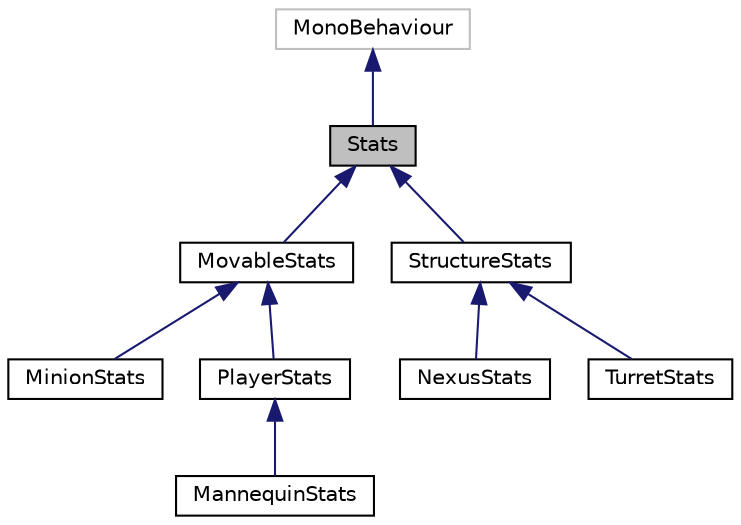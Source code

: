digraph "Stats"
{
 // INTERACTIVE_SVG=YES
 // LATEX_PDF_SIZE
  edge [fontname="Helvetica",fontsize="10",labelfontname="Helvetica",labelfontsize="10"];
  node [fontname="Helvetica",fontsize="10",shape=record];
  Node1 [label="Stats",height=0.2,width=0.4,color="black", fillcolor="grey75", style="filled", fontcolor="black",tooltip=" "];
  Node2 -> Node1 [dir="back",color="midnightblue",fontsize="10",style="solid",fontname="Helvetica"];
  Node2 [label="MonoBehaviour",height=0.2,width=0.4,color="grey75", fillcolor="white", style="filled",tooltip=" "];
  Node1 -> Node3 [dir="back",color="midnightblue",fontsize="10",style="solid",fontname="Helvetica"];
  Node3 [label="MovableStats",height=0.2,width=0.4,color="black", fillcolor="white", style="filled",URL="$class_movable_stats.html",tooltip=" "];
  Node3 -> Node4 [dir="back",color="midnightblue",fontsize="10",style="solid",fontname="Helvetica"];
  Node4 [label="MinionStats",height=0.2,width=0.4,color="black", fillcolor="white", style="filled",URL="$class_minion_stats.html",tooltip="Minion Stats is the main class that controls all the Minion Statistics for every Minion entity within..."];
  Node3 -> Node5 [dir="back",color="midnightblue",fontsize="10",style="solid",fontname="Helvetica"];
  Node5 [label="PlayerStats",height=0.2,width=0.4,color="black", fillcolor="white", style="filled",URL="$class_player_stats.html",tooltip="Player Stats is the main class that controls all the Player Statistics in all time in the game execut..."];
  Node5 -> Node6 [dir="back",color="midnightblue",fontsize="10",style="solid",fontname="Helvetica"];
  Node6 [label="MannequinStats",height=0.2,width=0.4,color="black", fillcolor="white", style="filled",URL="$class_mannequin_stats.html",tooltip=" "];
  Node1 -> Node7 [dir="back",color="midnightblue",fontsize="10",style="solid",fontname="Helvetica"];
  Node7 [label="StructureStats",height=0.2,width=0.4,color="black", fillcolor="white", style="filled",URL="$class_structure_stats.html",tooltip=" "];
  Node7 -> Node8 [dir="back",color="midnightblue",fontsize="10",style="solid",fontname="Helvetica"];
  Node8 [label="NexusStats",height=0.2,width=0.4,color="black", fillcolor="white", style="filled",URL="$class_nexus_stats.html",tooltip=" "];
  Node7 -> Node9 [dir="back",color="midnightblue",fontsize="10",style="solid",fontname="Helvetica"];
  Node9 [label="TurretStats",height=0.2,width=0.4,color="black", fillcolor="white", style="filled",URL="$class_turret_stats.html",tooltip=" "];
}

